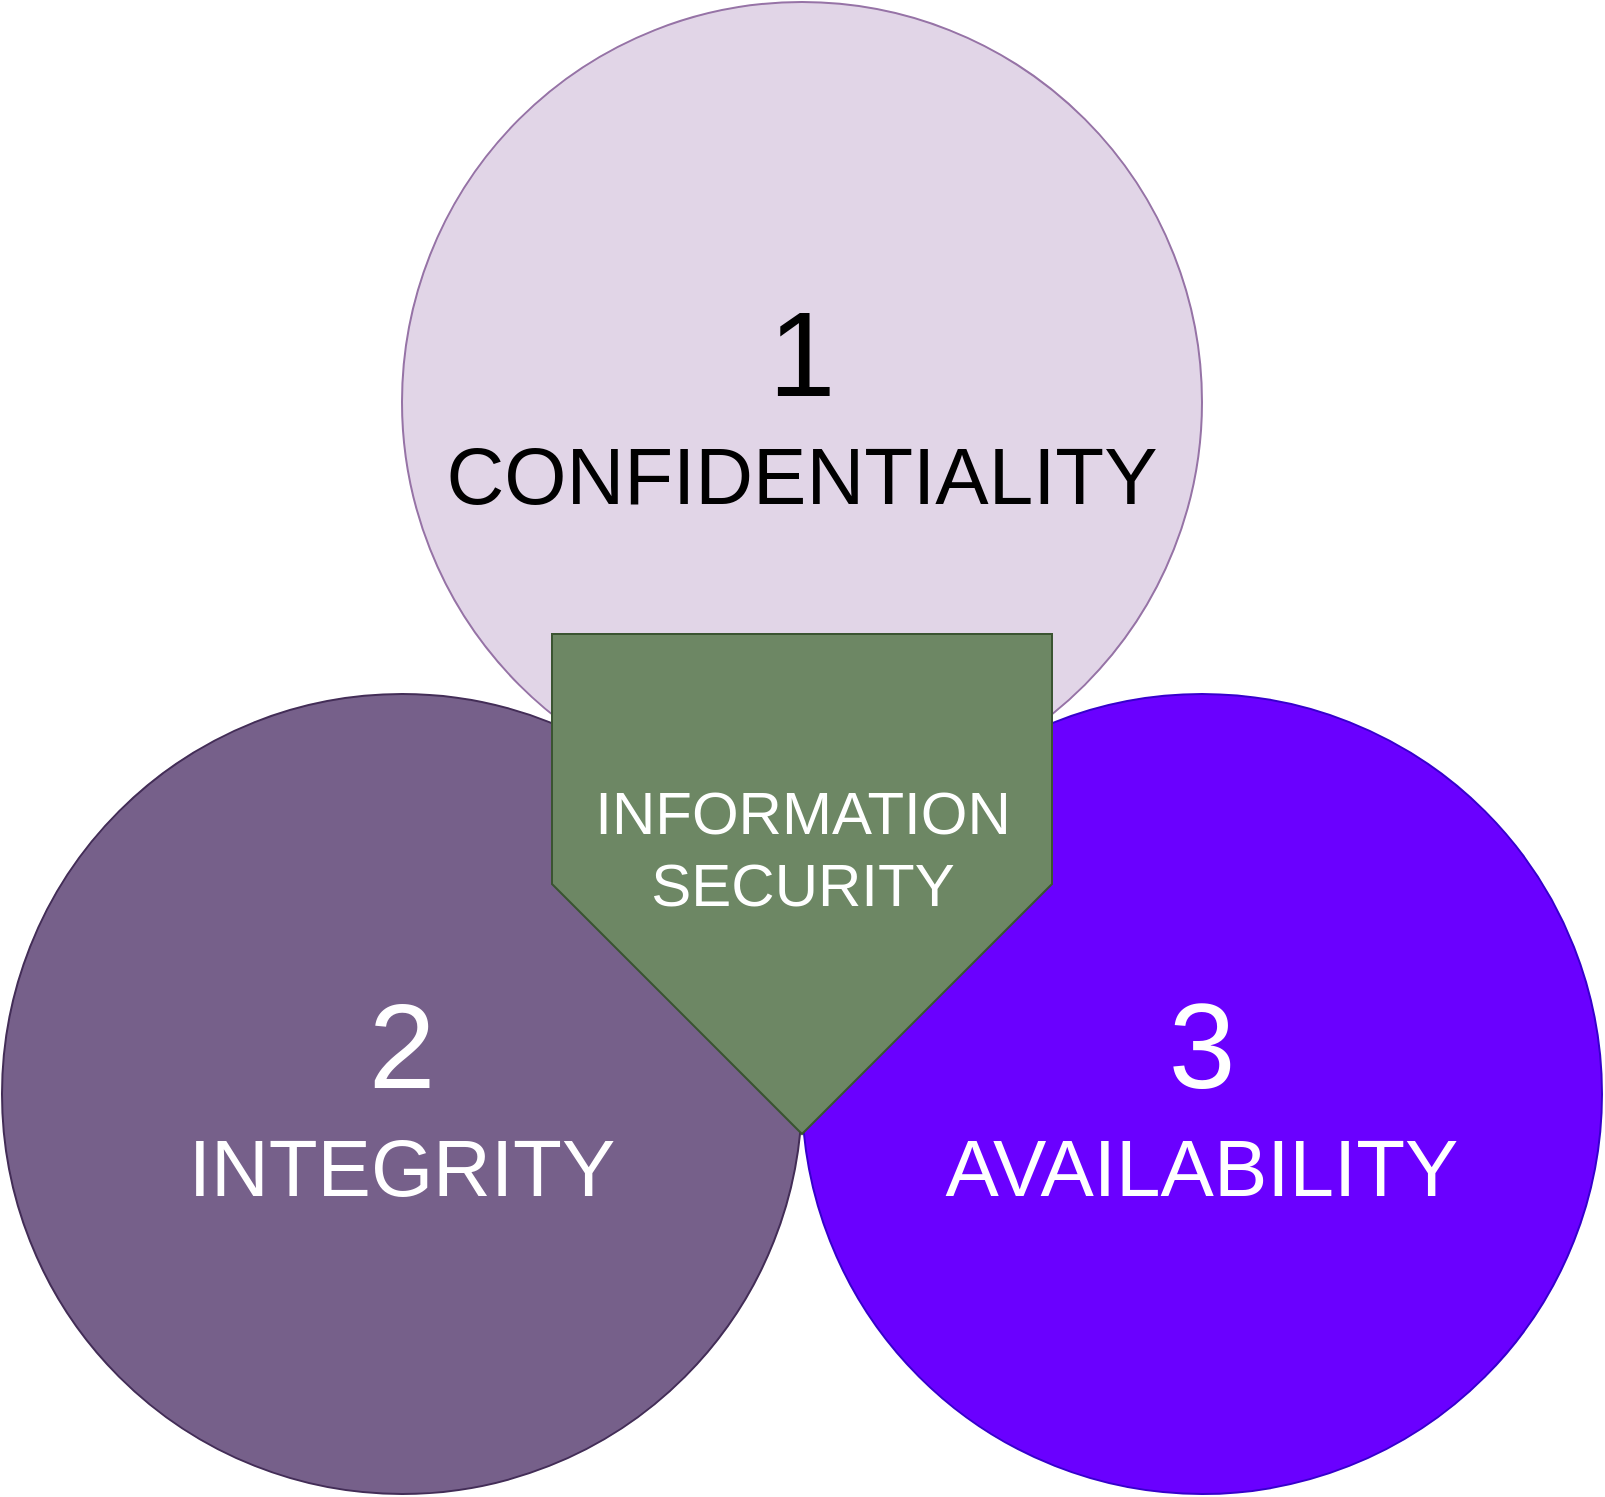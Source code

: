 <mxfile version="15.4.0" type="device"><diagram id="URNCIOw3ZIeTFgU-KQc2" name="Page-1"><mxGraphModel dx="1422" dy="931" grid="1" gridSize="10" guides="1" tooltips="1" connect="1" arrows="1" fold="1" page="1" pageScale="1" pageWidth="1169" pageHeight="827" math="0" shadow="0"><root><mxCell id="0"/><mxCell id="1" parent="0"/><mxCell id="uC3qe4NMGMIGu0uDDucD-23" value="&lt;font style=&quot;font-size: 60px&quot;&gt;1&lt;/font&gt;&lt;br&gt;&lt;font style=&quot;font-size: 40px&quot;&gt;CONFIDENTIALITY&lt;/font&gt;" style="ellipse;whiteSpace=wrap;html=1;aspect=fixed;fillColor=#e1d5e7;strokeColor=#9673a6;fontSize=30;" vertex="1" parent="1"><mxGeometry x="440" y="44" width="400" height="400" as="geometry"/></mxCell><mxCell id="uC3qe4NMGMIGu0uDDucD-25" value="&lt;font style=&quot;font-size: 60px&quot;&gt;2&lt;/font&gt;&lt;br&gt;&lt;font style=&quot;font-size: 40px&quot;&gt;INTEGRITY&lt;/font&gt;" style="ellipse;whiteSpace=wrap;html=1;aspect=fixed;fillColor=#76608a;strokeColor=#432D57;fontSize=30;fontColor=#ffffff;" vertex="1" parent="1"><mxGeometry x="240" y="390" width="400" height="400" as="geometry"/></mxCell><mxCell id="uC3qe4NMGMIGu0uDDucD-26" value="&lt;font style=&quot;font-size: 60px&quot;&gt;3&lt;/font&gt;&lt;br&gt;&lt;font style=&quot;font-size: 40px&quot;&gt;AVAILABILITY&lt;/font&gt;" style="ellipse;whiteSpace=wrap;html=1;aspect=fixed;fillColor=#6a00ff;strokeColor=#3700CC;fontSize=30;fontColor=#ffffff;" vertex="1" parent="1"><mxGeometry x="640" y="390" width="400" height="400" as="geometry"/></mxCell><mxCell id="uC3qe4NMGMIGu0uDDucD-29" value="INFORMATION&lt;br&gt;SECURITY&lt;br&gt;&amp;nbsp;" style="verticalLabelPosition=middle;verticalAlign=middle;html=1;shape=offPageConnector;rounded=0;size=0.5;fontSize=30;fillColor=#6d8764;strokeColor=#3A5431;labelPosition=center;align=center;fontColor=#ffffff;" vertex="1" parent="1"><mxGeometry x="515" y="360" width="250" height="250" as="geometry"/></mxCell></root></mxGraphModel></diagram></mxfile>